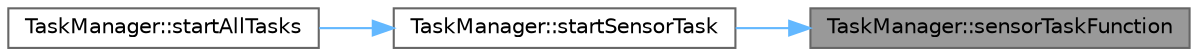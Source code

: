 digraph "TaskManager::sensorTaskFunction"
{
 // LATEX_PDF_SIZE
  bgcolor="transparent";
  edge [fontname=Helvetica,fontsize=10,labelfontname=Helvetica,labelfontsize=10];
  node [fontname=Helvetica,fontsize=10,shape=box,height=0.2,width=0.4];
  rankdir="RL";
  Node1 [id="Node000001",label="TaskManager::sensorTaskFunction",height=0.2,width=0.4,color="gray40", fillcolor="grey60", style="filled", fontcolor="black",tooltip=" "];
  Node1 -> Node2 [id="edge1_Node000001_Node000002",dir="back",color="steelblue1",style="solid",tooltip=" "];
  Node2 [id="Node000002",label="TaskManager::startSensorTask",height=0.2,width=0.4,color="grey40", fillcolor="white", style="filled",URL="$class_task_manager.html#a98f7f31db03f38c95c357b50280287fc",tooltip="Start only the sensor task."];
  Node2 -> Node3 [id="edge2_Node000002_Node000003",dir="back",color="steelblue1",style="solid",tooltip=" "];
  Node3 [id="Node000003",label="TaskManager::startAllTasks",height=0.2,width=0.4,color="grey40", fillcolor="white", style="filled",URL="$class_task_manager.html#afb96f7a9368f83a7ba9802fd96fae244",tooltip="Start all tasks on their respective cores."];
}
